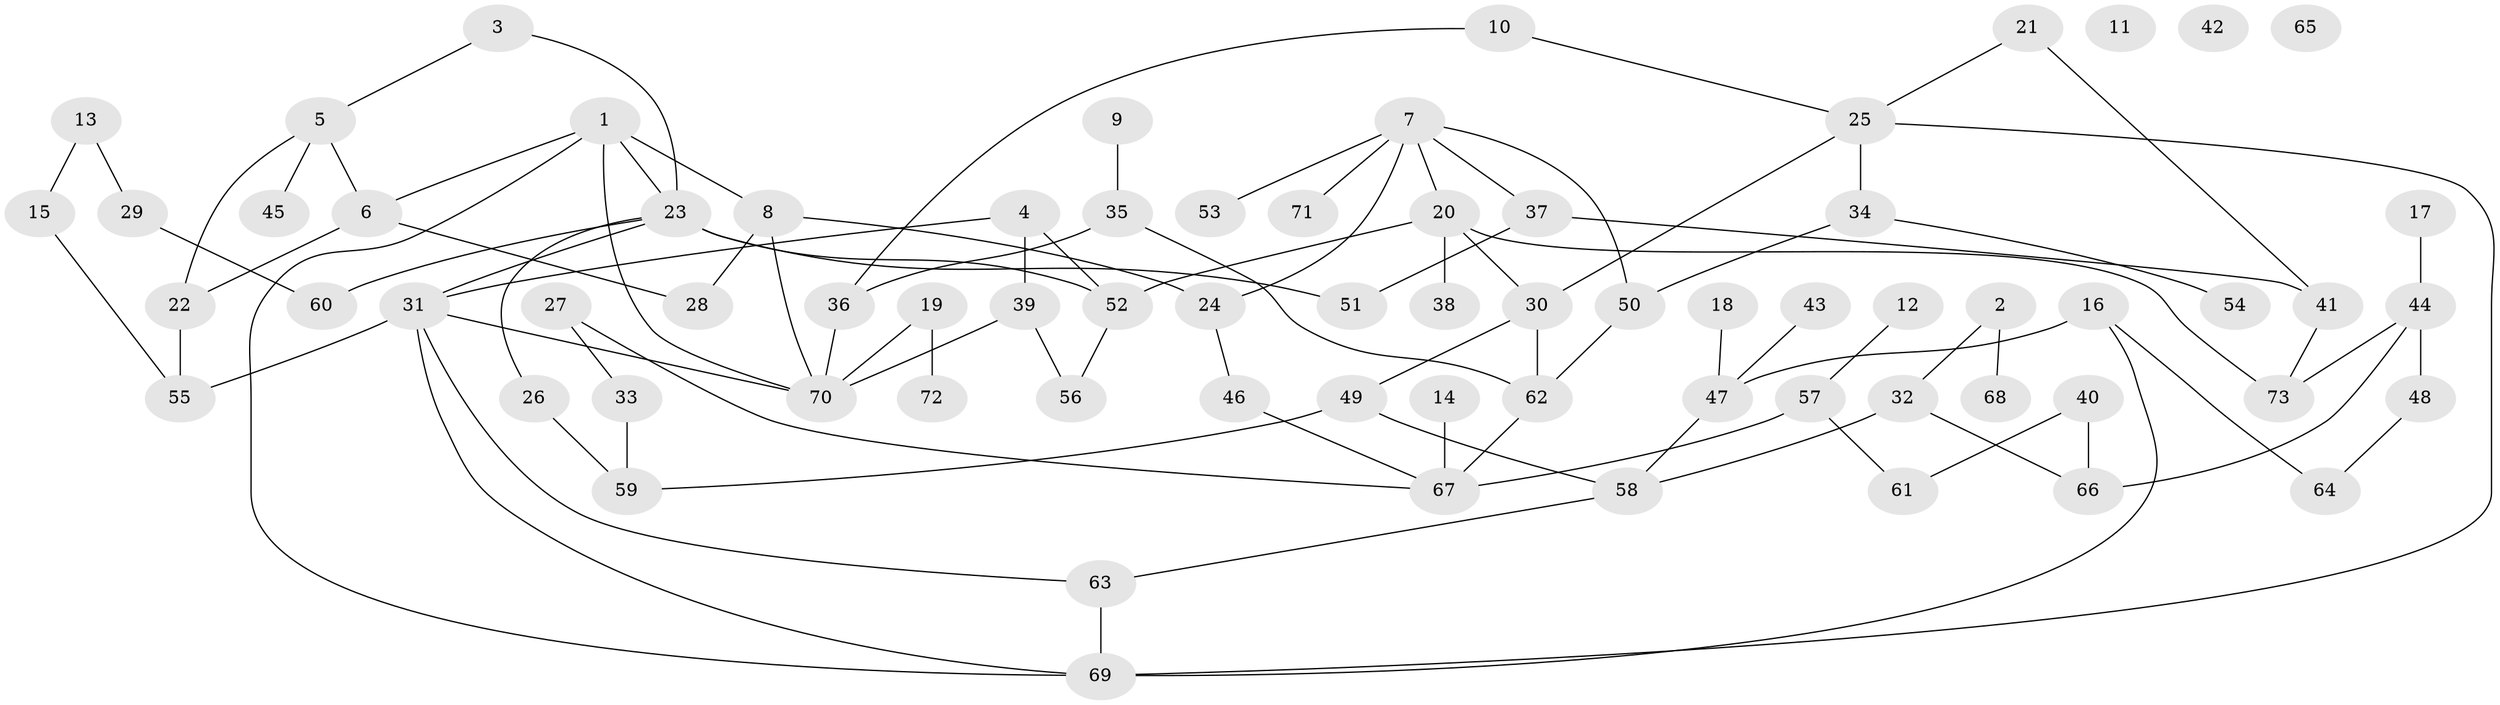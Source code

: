 // Generated by graph-tools (version 1.1) at 2025/33/03/09/25 02:33:32]
// undirected, 73 vertices, 98 edges
graph export_dot {
graph [start="1"]
  node [color=gray90,style=filled];
  1;
  2;
  3;
  4;
  5;
  6;
  7;
  8;
  9;
  10;
  11;
  12;
  13;
  14;
  15;
  16;
  17;
  18;
  19;
  20;
  21;
  22;
  23;
  24;
  25;
  26;
  27;
  28;
  29;
  30;
  31;
  32;
  33;
  34;
  35;
  36;
  37;
  38;
  39;
  40;
  41;
  42;
  43;
  44;
  45;
  46;
  47;
  48;
  49;
  50;
  51;
  52;
  53;
  54;
  55;
  56;
  57;
  58;
  59;
  60;
  61;
  62;
  63;
  64;
  65;
  66;
  67;
  68;
  69;
  70;
  71;
  72;
  73;
  1 -- 6;
  1 -- 8;
  1 -- 23;
  1 -- 69;
  1 -- 70;
  2 -- 32;
  2 -- 68;
  3 -- 5;
  3 -- 23;
  4 -- 31;
  4 -- 39;
  4 -- 52;
  5 -- 6;
  5 -- 22;
  5 -- 45;
  6 -- 22;
  6 -- 28;
  7 -- 20;
  7 -- 24;
  7 -- 37;
  7 -- 50;
  7 -- 53;
  7 -- 71;
  8 -- 24;
  8 -- 28;
  8 -- 70;
  9 -- 35;
  10 -- 25;
  10 -- 36;
  12 -- 57;
  13 -- 15;
  13 -- 29;
  14 -- 67;
  15 -- 55;
  16 -- 47;
  16 -- 64;
  16 -- 69;
  17 -- 44;
  18 -- 47;
  19 -- 70;
  19 -- 72;
  20 -- 30;
  20 -- 38;
  20 -- 52;
  20 -- 73;
  21 -- 25;
  21 -- 41;
  22 -- 55;
  23 -- 26;
  23 -- 31;
  23 -- 51;
  23 -- 52;
  23 -- 60;
  24 -- 46;
  25 -- 30;
  25 -- 34;
  25 -- 69;
  26 -- 59;
  27 -- 33;
  27 -- 67;
  29 -- 60;
  30 -- 49;
  30 -- 62;
  31 -- 55;
  31 -- 63;
  31 -- 69;
  31 -- 70;
  32 -- 58;
  32 -- 66;
  33 -- 59;
  34 -- 50;
  34 -- 54;
  35 -- 36;
  35 -- 62;
  36 -- 70;
  37 -- 41;
  37 -- 51;
  39 -- 56;
  39 -- 70;
  40 -- 61;
  40 -- 66;
  41 -- 73;
  43 -- 47;
  44 -- 48;
  44 -- 66;
  44 -- 73;
  46 -- 67;
  47 -- 58;
  48 -- 64;
  49 -- 58;
  49 -- 59;
  50 -- 62;
  52 -- 56;
  57 -- 61;
  57 -- 67;
  58 -- 63;
  62 -- 67;
  63 -- 69;
}
